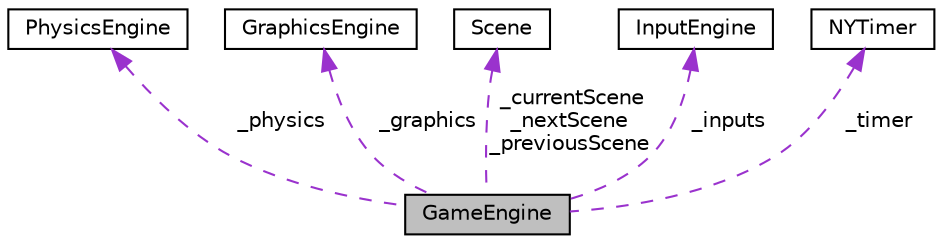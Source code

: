 digraph "GameEngine"
{
  edge [fontname="Helvetica",fontsize="10",labelfontname="Helvetica",labelfontsize="10"];
  node [fontname="Helvetica",fontsize="10",shape=record];
  Node1 [label="GameEngine",height=0.2,width=0.4,color="black", fillcolor="grey75", style="filled", fontcolor="black"];
  Node2 -> Node1 [dir="back",color="darkorchid3",fontsize="10",style="dashed",label=" _physics" ,fontname="Helvetica"];
  Node2 [label="PhysicsEngine",height=0.2,width=0.4,color="black", fillcolor="white", style="filled",URL="$class_physics_engine.html",tooltip="Classe prenant en charge la gestion de la physique du jeu. "];
  Node3 -> Node1 [dir="back",color="darkorchid3",fontsize="10",style="dashed",label=" _graphics" ,fontname="Helvetica"];
  Node3 [label="GraphicsEngine",height=0.2,width=0.4,color="black", fillcolor="white", style="filled",URL="$class_graphics_engine.html",tooltip="Classe permettant l&#39;affichage du jeu. "];
  Node4 -> Node1 [dir="back",color="darkorchid3",fontsize="10",style="dashed",label=" _currentScene\n_nextScene\n_previousScene" ,fontname="Helvetica"];
  Node4 [label="Scene",height=0.2,width=0.4,color="black", fillcolor="white", style="filled",URL="$class_scene.html"];
  Node5 -> Node1 [dir="back",color="darkorchid3",fontsize="10",style="dashed",label=" _inputs" ,fontname="Helvetica"];
  Node5 [label="InputEngine",height=0.2,width=0.4,color="black", fillcolor="white", style="filled",URL="$class_input_engine.html",tooltip="Classe prenant en charge la gestion des inputs utilisateur. "];
  Node6 -> Node1 [dir="back",color="darkorchid3",fontsize="10",style="dashed",label=" _timer" ,fontname="Helvetica"];
  Node6 [label="NYTimer",height=0.2,width=0.4,color="black", fillcolor="white", style="filled",URL="$class_n_y_timer.html"];
}
